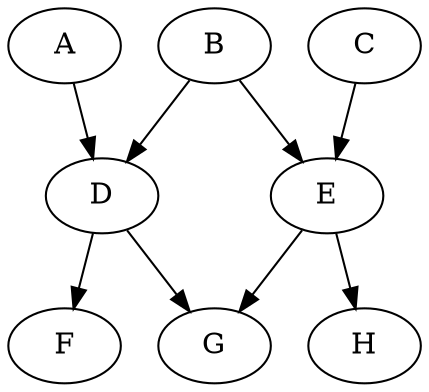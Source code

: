 digraph DSepEx {
  rankdir = "TB";
  A -> D; B -> D; B -> E; C -> E;
  D -> F; D -> G; E -> G; E -> H;
}
